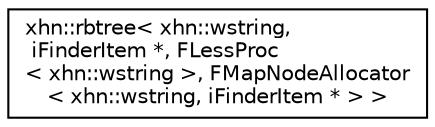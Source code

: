 digraph "Graphical Class Hierarchy"
{
  edge [fontname="Helvetica",fontsize="10",labelfontname="Helvetica",labelfontsize="10"];
  node [fontname="Helvetica",fontsize="10",shape=record];
  rankdir="LR";
  Node1 [label="xhn::rbtree\< xhn::wstring,\l iFinderItem *, FLessProc\l\< xhn::wstring \>, FMapNodeAllocator\l\< xhn::wstring, iFinderItem * \> \>",height=0.2,width=0.4,color="black", fillcolor="white", style="filled",URL="$classxhn_1_1rbtree.html"];
}
